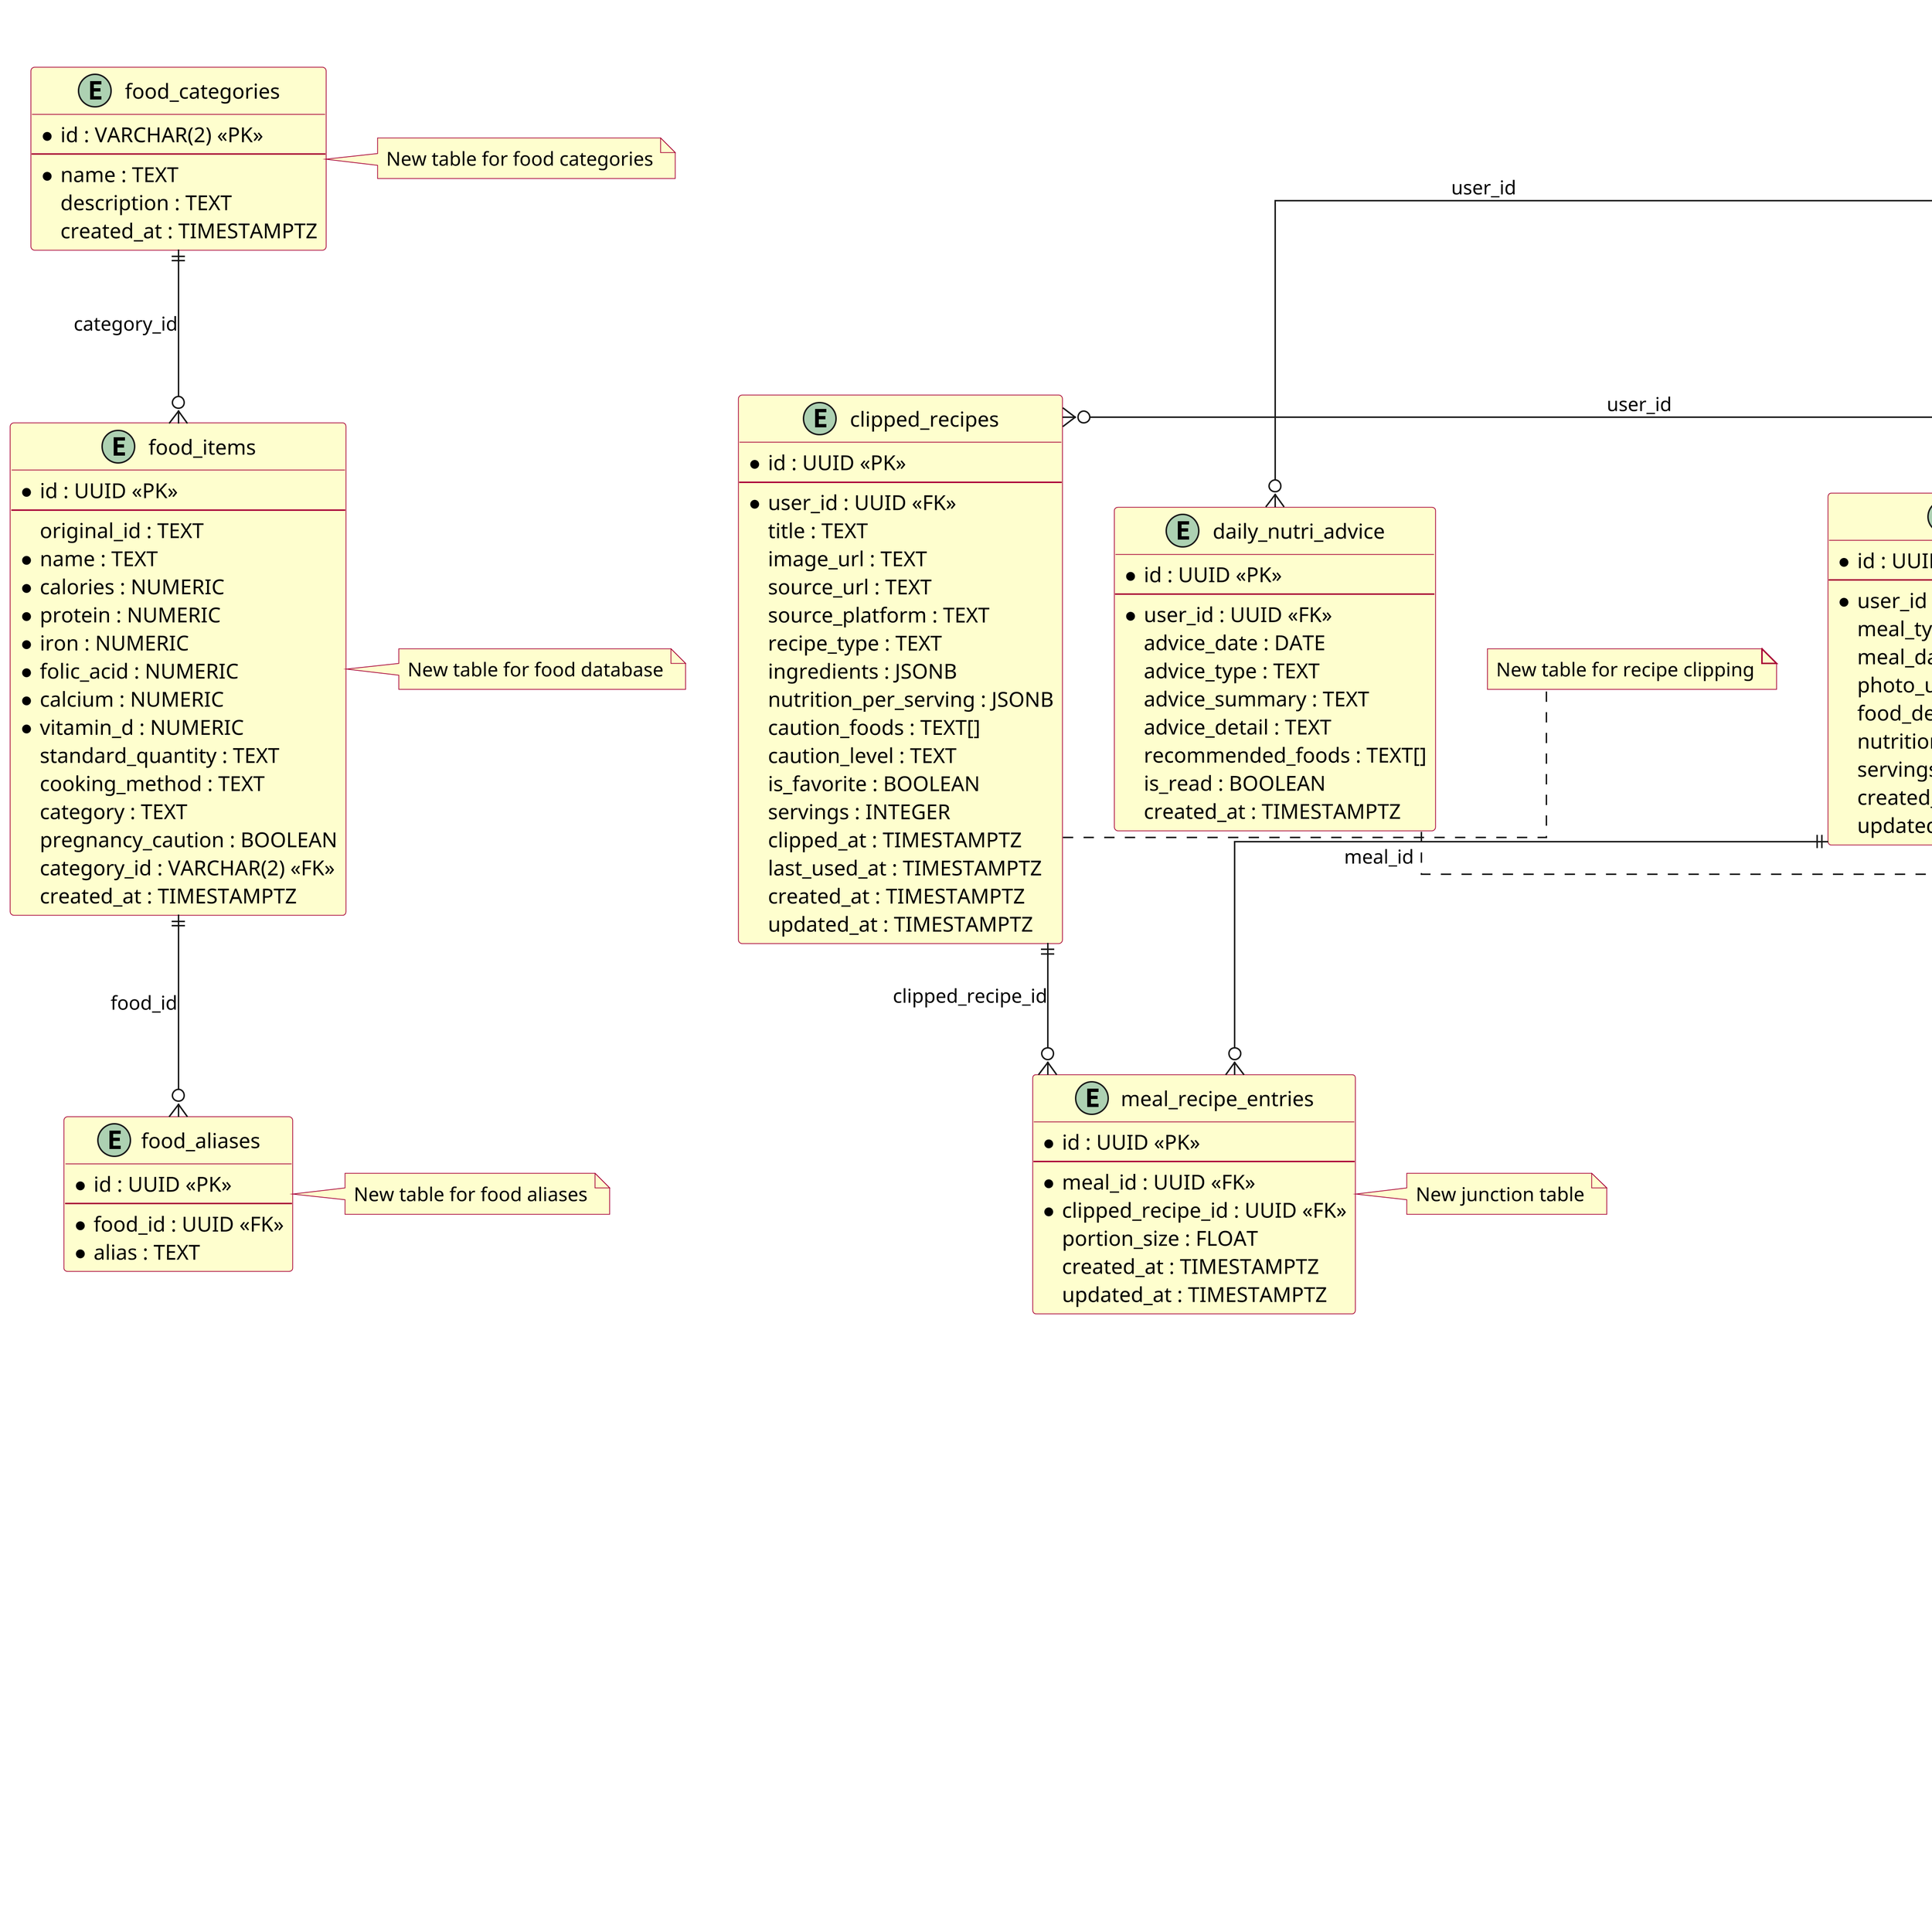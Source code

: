 @startuml Maternal Nutrition System ER Diagram

' Styling
skinparam linetype ortho
skinparam dpi 300
skinparam PackageStyle rectangle
skinparam Shadowing false
skinparam ClassBackgroundColor #FEFECE
skinparam ClassBorderColor #A80036
skinparam NoteBorderColor #A80036
skinparam NoteBackgroundColor #FEFECE

' Core Tables
entity "profiles" as profiles {
  * id : UUID <<PK>>
  --
  * user_id : UUID <<FK>>
  age : INT
  pregnancy_week : INT
  trimester : INT <<generated>>
  height : NUMERIC
  weight : NUMERIC
  due_date : DATE
  dietary_restrictions : TEXT[]
  adult_family_members : INT
  child_family_members : INT
  auto_update_week : BOOLEAN
  created_at : TIMESTAMPTZ
  updated_at : TIMESTAMPTZ
}

' Food Data Tables
entity "food_items" as food_items {
  * id : UUID <<PK>>
  --
  original_id : TEXT
  * name : TEXT
  * calories : NUMERIC
  * protein : NUMERIC
  * iron : NUMERIC
  * folic_acid : NUMERIC
  * calcium : NUMERIC
  * vitamin_d : NUMERIC
  standard_quantity : TEXT
  cooking_method : TEXT
  category : TEXT
  pregnancy_caution : BOOLEAN
  category_id : VARCHAR(2) <<FK>>
  created_at : TIMESTAMPTZ
}
note right of food_items : New table for food database

entity "food_aliases" as food_aliases {
  * id : UUID <<PK>>
  --
  * food_id : UUID <<FK>>
  * alias : TEXT
}
note right of food_aliases : New table for food aliases

entity "food_categories" as food_categories {
  * id : VARCHAR(2) <<PK>>
  --
  * name : TEXT
  description : TEXT
  created_at : TIMESTAMPTZ
}
note right of food_categories : New table for food categories

entity "meals" as meals {
  * id : UUID <<PK>>
  --
  * user_id : UUID <<FK>>
  meal_type : VARCHAR
  meal_date : DATE
  photo_url : TEXT
  food_description : JSONB
  nutrition_data : JSONB
  servings : INT
  created_at : TIMESTAMPTZ
  updated_at : TIMESTAMPTZ
}

entity "nutrition_targets" as nutrition_targets {
  * id : UUID <<PK>>
  --
  * trimester : INT <<FK>>
  calories : NUMERIC
  protein : NUMERIC
  iron : NUMERIC
  folic_acid : NUMERIC
  calcium : NUMERIC
  vitamin_d : NUMERIC
  created_at : TIMESTAMPTZ
}

' Support Tables
entity "weight_logs" as weight_logs {
  * id : UUID <<PK>>
  --
  * user_id : UUID <<FK>>
  log_date : DATE
  weight : NUMERIC
  comment : TEXT
  created_at : TIMESTAMPTZ
}

entity "daily_nutrition_logs" as daily_nutrition_logs {
  * id : UUID <<PK>>
  --
  * user_id : UUID <<FK>>
  log_date : DATE
  nutrition_data : JSONB
  ai_comment : TEXT
  created_at : TIMESTAMPTZ
  updated_at : TIMESTAMPTZ
}

entity "daily_nutri_advice" as daily_nutri_advice {
  * id : UUID <<PK>>
  --
  * user_id : UUID <<FK>>
  advice_date : DATE
  advice_type : TEXT
  advice_summary : TEXT
  advice_detail : TEXT
  recommended_foods : TEXT[]
  is_read : BOOLEAN
  created_at : TIMESTAMPTZ
}
note right of daily_nutri_advice : Modified table structure

' Recipe Clip Features - New Tables
entity "clipped_recipes" as clipped_recipes {
  * id : UUID <<PK>>
  --
  * user_id : UUID <<FK>>
  title : TEXT
  image_url : TEXT
  source_url : TEXT
  source_platform : TEXT
  recipe_type : TEXT
  ingredients : JSONB
  nutrition_per_serving : JSONB
  caution_foods : TEXT[]
  caution_level : TEXT
  is_favorite : BOOLEAN
  servings : INTEGER
  clipped_at : TIMESTAMPTZ
  last_used_at : TIMESTAMPTZ
  created_at : TIMESTAMPTZ
  updated_at : TIMESTAMPTZ
}
note right of clipped_recipes : New table for recipe clipping

entity "meal_recipe_entries" as meal_recipe_entries {
  * id : UUID <<PK>>
  --
  * meal_id : UUID <<FK>>
  * clipped_recipe_id : UUID <<FK>>
  portion_size : FLOAT
  created_at : TIMESTAMPTZ
  updated_at : TIMESTAMPTZ
}
note right of meal_recipe_entries : New junction table

entity "caution_foods" as caution_foods {
  * id : UUID <<PK>>
  --
  food_name : TEXT
  category : TEXT
  caution_level : TEXT
  reason : TEXT
  alternative_suggestion : TEXT
  created_at : TIMESTAMPTZ
  updated_at : TIMESTAMPTZ
}
note right of caution_foods : New table for pregnancy food warnings

' View
entity "nutrition_goal_prog (VIEW)" as nutrition_goal_prog {
  user_id : UUID
  trimester : INT
  meal_date : DATE
  target_calories : NUMERIC
  target_protein : NUMERIC
  target_iron : NUMERIC
  target_folic_acid : NUMERIC
  target_calcium : NUMERIC
  target_vitamin_d : NUMERIC
  actual_calories : NUMERIC
  actual_protein : NUMERIC
  actual_iron : NUMERIC
  actual_folic_acid : NUMERIC
  actual_calcium : NUMERIC
  actual_vitamin_d : NUMERIC
  calories_percent : NUMERIC
  protein_percent : NUMERIC
  iron_percent : NUMERIC
  folic_acid_percent : NUMERIC
  calcium_percent : NUMERIC
  vitamin_d_percent : NUMERIC
}

' Auth Table
entity "auth.users" as auth_users {
  * id : UUID <<PK>>
  --
  email : TEXT
  ' Other Supabase Auth fields
}

' Relationships
auth_users ||--o{ profiles : "user_id"
auth_users ||--o{ meals : "user_id"
auth_users ||--o{ weight_logs : "user_id"
auth_users ||--o{ daily_nutrition_logs : "user_id"
auth_users ||--o{ daily_nutri_advice : "user_id"
auth_users ||--o{ clipped_recipes : "user_id"

profiles |o--o{ nutrition_goal_prog : "user_id"
profiles }o..|| nutrition_targets : "trimester"

meals }o--o{ nutrition_goal_prog : "user_id, meal_date"
meals ||--o{ meal_recipe_entries : "meal_id"

nutrition_targets ||--o{ nutrition_goal_prog : "trimester"

clipped_recipes ||--o{ meal_recipe_entries : "clipped_recipe_id"

' 食品データ関連のリレーション
food_categories ||--o{ food_items : "category_id"
food_items ||--o{ food_aliases : "food_id"

@enduml